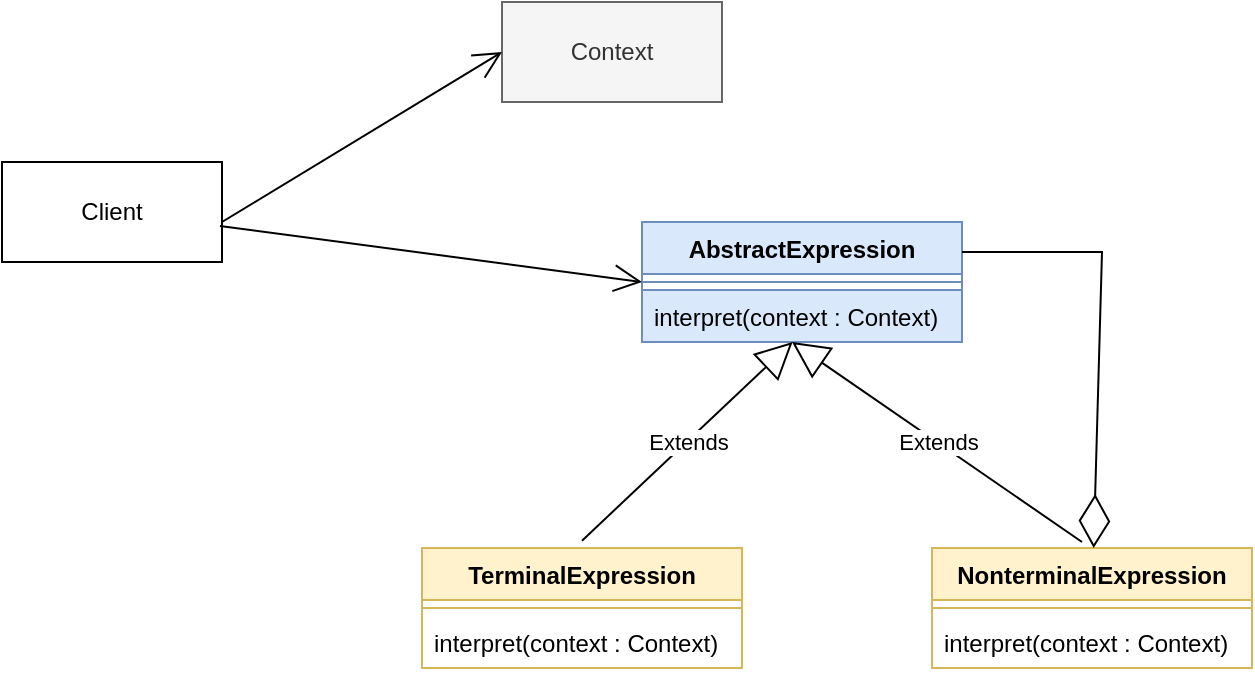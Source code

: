 <mxfile version="24.1.0" type="device">
  <diagram name="Page-1" id="e7e014a7-5840-1c2e-5031-d8a46d1fe8dd">
    <mxGraphModel dx="1434" dy="836" grid="1" gridSize="10" guides="1" tooltips="1" connect="1" arrows="1" fold="1" page="1" pageScale="1" pageWidth="1169" pageHeight="826" background="none" math="0" shadow="0">
      <root>
        <mxCell id="0" />
        <mxCell id="1" parent="0" />
        <mxCell id="3u-4roRYZkKP8MxovTwB-51" value="AbstractExpression" style="swimlane;fontStyle=1;align=center;verticalAlign=top;childLayout=stackLayout;horizontal=1;startSize=26;horizontalStack=0;resizeParent=1;resizeParentMax=0;resizeLast=0;collapsible=1;marginBottom=0;whiteSpace=wrap;html=1;fillColor=#dae8fc;strokeColor=#6c8ebf;" parent="1" vertex="1">
          <mxGeometry x="570" y="260" width="160" height="60" as="geometry" />
        </mxCell>
        <mxCell id="3u-4roRYZkKP8MxovTwB-53" value="" style="line;strokeWidth=1;fillColor=none;align=left;verticalAlign=middle;spacingTop=-1;spacingLeft=3;spacingRight=3;rotatable=0;labelPosition=right;points=[];portConstraint=eastwest;strokeColor=inherit;" parent="3u-4roRYZkKP8MxovTwB-51" vertex="1">
          <mxGeometry y="26" width="160" height="8" as="geometry" />
        </mxCell>
        <mxCell id="3u-4roRYZkKP8MxovTwB-54" value="interpret(context : Context)" style="text;strokeColor=#6c8ebf;fillColor=#dae8fc;align=left;verticalAlign=top;spacingLeft=4;spacingRight=4;overflow=hidden;rotatable=0;points=[[0,0.5],[1,0.5]];portConstraint=eastwest;whiteSpace=wrap;html=1;" parent="3u-4roRYZkKP8MxovTwB-51" vertex="1">
          <mxGeometry y="34" width="160" height="26" as="geometry" />
        </mxCell>
        <mxCell id="-z7OSwFVYx7XmVvSuAoB-7" value="TerminalExpression" style="swimlane;fontStyle=1;align=center;verticalAlign=top;childLayout=stackLayout;horizontal=1;startSize=26;horizontalStack=0;resizeParent=1;resizeParentMax=0;resizeLast=0;collapsible=1;marginBottom=0;whiteSpace=wrap;html=1;fillColor=#fff2cc;strokeColor=#d6b656;" parent="1" vertex="1">
          <mxGeometry x="460" y="423" width="160" height="60" as="geometry" />
        </mxCell>
        <mxCell id="-z7OSwFVYx7XmVvSuAoB-10" value="" style="line;strokeWidth=1;fillColor=none;align=left;verticalAlign=middle;spacingTop=-1;spacingLeft=3;spacingRight=3;rotatable=0;labelPosition=right;points=[];portConstraint=eastwest;strokeColor=inherit;" parent="-z7OSwFVYx7XmVvSuAoB-7" vertex="1">
          <mxGeometry y="26" width="160" height="8" as="geometry" />
        </mxCell>
        <mxCell id="-z7OSwFVYx7XmVvSuAoB-11" value="interpret(context : Context)" style="text;strokeColor=none;fillColor=none;align=left;verticalAlign=top;spacingLeft=4;spacingRight=4;overflow=hidden;rotatable=0;points=[[0,0.5],[1,0.5]];portConstraint=eastwest;whiteSpace=wrap;html=1;" parent="-z7OSwFVYx7XmVvSuAoB-7" vertex="1">
          <mxGeometry y="34" width="160" height="26" as="geometry" />
        </mxCell>
        <mxCell id="-z7OSwFVYx7XmVvSuAoB-18" value="Extends" style="endArrow=block;endSize=16;endFill=0;html=1;rounded=0;entryX=0.658;entryY=1.179;entryDx=0;entryDy=0;entryPerimeter=0;" parent="1" edge="1">
          <mxGeometry width="160" relative="1" as="geometry">
            <mxPoint x="540" y="419.35" as="sourcePoint" />
            <mxPoint x="645.28" y="320.004" as="targetPoint" />
          </mxGeometry>
        </mxCell>
        <mxCell id="-z7OSwFVYx7XmVvSuAoB-19" value="Extends" style="endArrow=block;endSize=16;endFill=0;html=1;rounded=0;entryX=0.5;entryY=1;entryDx=0;entryDy=0;" parent="1" edge="1">
          <mxGeometry width="160" relative="1" as="geometry">
            <mxPoint x="790" y="420" as="sourcePoint" />
            <mxPoint x="645" y="320" as="targetPoint" />
          </mxGeometry>
        </mxCell>
        <mxCell id="EmzUhdsncgB6JCz6lcP--1" value="NonterminalExpression" style="swimlane;fontStyle=1;align=center;verticalAlign=top;childLayout=stackLayout;horizontal=1;startSize=26;horizontalStack=0;resizeParent=1;resizeParentMax=0;resizeLast=0;collapsible=1;marginBottom=0;whiteSpace=wrap;html=1;fillColor=#fff2cc;strokeColor=#d6b656;" vertex="1" parent="1">
          <mxGeometry x="715" y="423" width="160" height="60" as="geometry" />
        </mxCell>
        <mxCell id="EmzUhdsncgB6JCz6lcP--2" value="" style="line;strokeWidth=1;fillColor=none;align=left;verticalAlign=middle;spacingTop=-1;spacingLeft=3;spacingRight=3;rotatable=0;labelPosition=right;points=[];portConstraint=eastwest;strokeColor=inherit;" vertex="1" parent="EmzUhdsncgB6JCz6lcP--1">
          <mxGeometry y="26" width="160" height="8" as="geometry" />
        </mxCell>
        <mxCell id="EmzUhdsncgB6JCz6lcP--3" value="interpret(context : Context)" style="text;strokeColor=none;fillColor=none;align=left;verticalAlign=top;spacingLeft=4;spacingRight=4;overflow=hidden;rotatable=0;points=[[0,0.5],[1,0.5]];portConstraint=eastwest;whiteSpace=wrap;html=1;" vertex="1" parent="EmzUhdsncgB6JCz6lcP--1">
          <mxGeometry y="34" width="160" height="26" as="geometry" />
        </mxCell>
        <mxCell id="EmzUhdsncgB6JCz6lcP--4" value="" style="endArrow=diamondThin;endFill=0;endSize=24;html=1;rounded=0;exitX=1;exitY=0.25;exitDx=0;exitDy=0;" edge="1" parent="1" source="3u-4roRYZkKP8MxovTwB-51" target="EmzUhdsncgB6JCz6lcP--1">
          <mxGeometry width="160" relative="1" as="geometry">
            <mxPoint x="950" y="530" as="sourcePoint" />
            <mxPoint x="1110" y="530" as="targetPoint" />
            <Array as="points">
              <mxPoint x="800" y="275" />
            </Array>
          </mxGeometry>
        </mxCell>
        <mxCell id="EmzUhdsncgB6JCz6lcP--5" value="Client" style="html=1;whiteSpace=wrap;" vertex="1" parent="1">
          <mxGeometry x="250" y="230" width="110" height="50" as="geometry" />
        </mxCell>
        <mxCell id="EmzUhdsncgB6JCz6lcP--6" value="Context" style="html=1;whiteSpace=wrap;fillColor=#f5f5f5;fontColor=#333333;strokeColor=#666666;" vertex="1" parent="1">
          <mxGeometry x="500" y="150" width="110" height="50" as="geometry" />
        </mxCell>
        <mxCell id="EmzUhdsncgB6JCz6lcP--8" value="" style="endArrow=open;endFill=1;endSize=12;html=1;rounded=0;entryX=0;entryY=0.5;entryDx=0;entryDy=0;" edge="1" parent="1" target="EmzUhdsncgB6JCz6lcP--6">
          <mxGeometry width="160" relative="1" as="geometry">
            <mxPoint x="360" y="260" as="sourcePoint" />
            <mxPoint x="520" y="260" as="targetPoint" />
          </mxGeometry>
        </mxCell>
        <mxCell id="EmzUhdsncgB6JCz6lcP--9" value="" style="endArrow=open;endFill=1;endSize=12;html=1;rounded=0;entryX=0;entryY=0.5;entryDx=0;entryDy=0;exitX=0.991;exitY=0.64;exitDx=0;exitDy=0;exitPerimeter=0;" edge="1" parent="1" source="EmzUhdsncgB6JCz6lcP--5" target="3u-4roRYZkKP8MxovTwB-51">
          <mxGeometry width="160" relative="1" as="geometry">
            <mxPoint x="370" y="270" as="sourcePoint" />
            <mxPoint x="510" y="185" as="targetPoint" />
          </mxGeometry>
        </mxCell>
      </root>
    </mxGraphModel>
  </diagram>
</mxfile>
